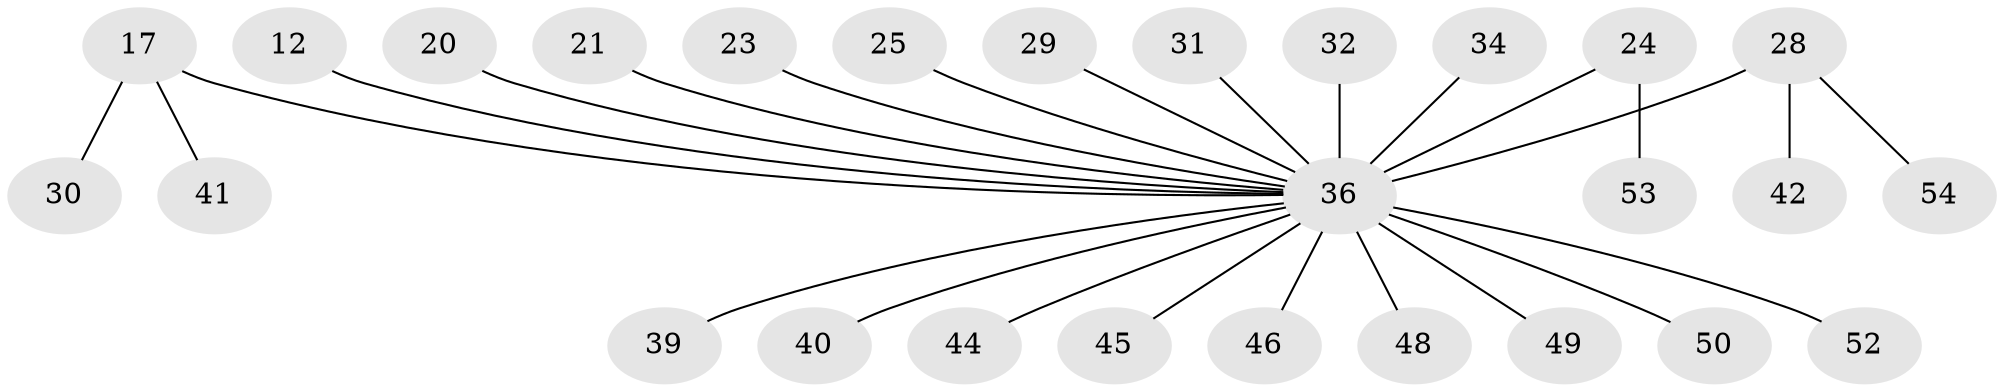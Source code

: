 // original degree distribution, {6: 0.037037037037037035, 3: 0.037037037037037035, 7: 0.037037037037037035, 2: 0.25925925925925924, 9: 0.018518518518518517, 8: 0.037037037037037035, 5: 0.018518518518518517, 11: 0.018518518518518517, 1: 0.5370370370370371}
// Generated by graph-tools (version 1.1) at 2025/54/03/09/25 04:54:51]
// undirected, 27 vertices, 26 edges
graph export_dot {
graph [start="1"]
  node [color=gray90,style=filled];
  12;
  17 [super="+2"];
  20;
  21;
  23;
  24 [super="+4"];
  25;
  28 [super="+19+8+22"];
  29;
  30;
  31;
  32;
  34 [super="+14"];
  36 [super="+10+1+11+26"];
  39 [super="+16"];
  40;
  41;
  42 [super="+18"];
  44 [super="+13"];
  45 [super="+27"];
  46;
  48;
  49;
  50;
  52 [super="+43"];
  53 [super="+51"];
  54;
  12 -- 36;
  17 -- 36 [weight=3];
  17 -- 30;
  17 -- 41;
  20 -- 36;
  21 -- 36 [weight=2];
  23 -- 36;
  24 -- 36 [weight=7];
  24 -- 53;
  25 -- 36;
  28 -- 36 [weight=3];
  28 -- 54;
  28 -- 42;
  29 -- 36;
  31 -- 36;
  32 -- 36;
  34 -- 36;
  36 -- 40;
  36 -- 48;
  36 -- 52 [weight=2];
  36 -- 46;
  36 -- 49;
  36 -- 50;
  36 -- 44;
  36 -- 39;
  36 -- 45;
}
